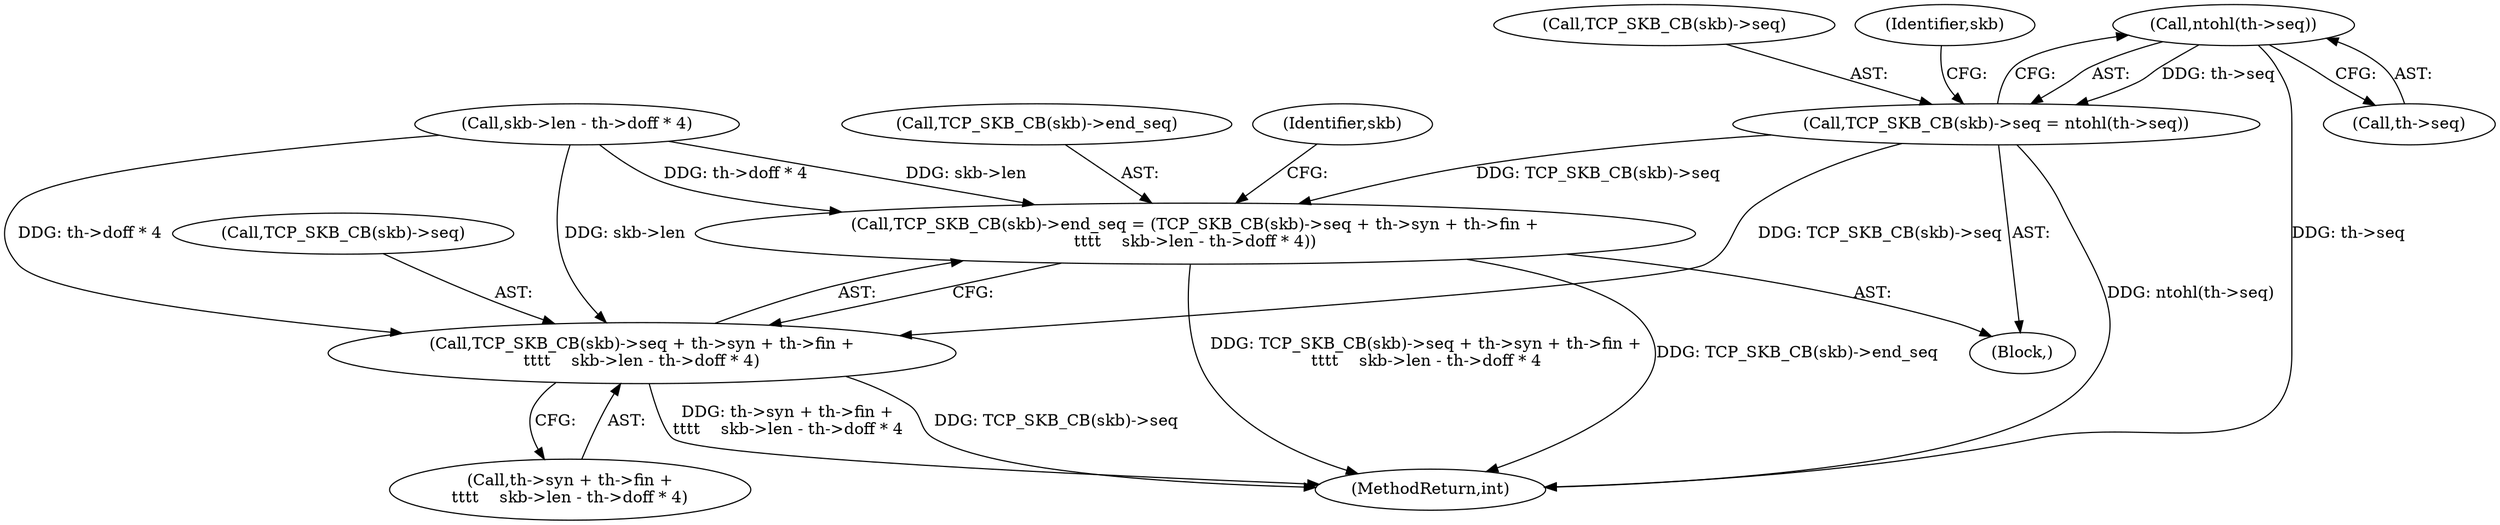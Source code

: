 digraph "0_linux_ac6e780070e30e4c35bd395acfe9191e6268bdd3@pointer" {
"1000201" [label="(Call,ntohl(th->seq))"];
"1000196" [label="(Call,TCP_SKB_CB(skb)->seq = ntohl(th->seq))"];
"1000205" [label="(Call,TCP_SKB_CB(skb)->end_seq = (TCP_SKB_CB(skb)->seq + th->syn + th->fin +\n\t\t\t\t    skb->len - th->doff * 4))"];
"1000210" [label="(Call,TCP_SKB_CB(skb)->seq + th->syn + th->fin +\n\t\t\t\t    skb->len - th->doff * 4)"];
"1000201" [label="(Call,ntohl(th->seq))"];
"1000215" [label="(Call,th->syn + th->fin +\n\t\t\t\t    skb->len - th->doff * 4)"];
"1000197" [label="(Call,TCP_SKB_CB(skb)->seq)"];
"1000211" [label="(Call,TCP_SKB_CB(skb)->seq)"];
"1000205" [label="(Call,TCP_SKB_CB(skb)->end_seq = (TCP_SKB_CB(skb)->seq + th->syn + th->fin +\n\t\t\t\t    skb->len - th->doff * 4))"];
"1000206" [label="(Call,TCP_SKB_CB(skb)->end_seq)"];
"1000598" [label="(MethodReturn,int)"];
"1000196" [label="(Call,TCP_SKB_CB(skb)->seq = ntohl(th->seq))"];
"1000210" [label="(Call,TCP_SKB_CB(skb)->seq + th->syn + th->fin +\n\t\t\t\t    skb->len - th->doff * 4)"];
"1000208" [label="(Identifier,skb)"];
"1000235" [label="(Identifier,skb)"];
"1000202" [label="(Call,th->seq)"];
"1000108" [label="(Block,)"];
"1000223" [label="(Call,skb->len - th->doff * 4)"];
"1000201" -> "1000196"  [label="AST: "];
"1000201" -> "1000202"  [label="CFG: "];
"1000202" -> "1000201"  [label="AST: "];
"1000196" -> "1000201"  [label="CFG: "];
"1000201" -> "1000598"  [label="DDG: th->seq"];
"1000201" -> "1000196"  [label="DDG: th->seq"];
"1000196" -> "1000108"  [label="AST: "];
"1000197" -> "1000196"  [label="AST: "];
"1000208" -> "1000196"  [label="CFG: "];
"1000196" -> "1000598"  [label="DDG: ntohl(th->seq)"];
"1000196" -> "1000205"  [label="DDG: TCP_SKB_CB(skb)->seq"];
"1000196" -> "1000210"  [label="DDG: TCP_SKB_CB(skb)->seq"];
"1000205" -> "1000108"  [label="AST: "];
"1000205" -> "1000210"  [label="CFG: "];
"1000206" -> "1000205"  [label="AST: "];
"1000210" -> "1000205"  [label="AST: "];
"1000235" -> "1000205"  [label="CFG: "];
"1000205" -> "1000598"  [label="DDG: TCP_SKB_CB(skb)->seq + th->syn + th->fin +\n\t\t\t\t    skb->len - th->doff * 4"];
"1000205" -> "1000598"  [label="DDG: TCP_SKB_CB(skb)->end_seq"];
"1000223" -> "1000205"  [label="DDG: skb->len"];
"1000223" -> "1000205"  [label="DDG: th->doff * 4"];
"1000210" -> "1000215"  [label="CFG: "];
"1000211" -> "1000210"  [label="AST: "];
"1000215" -> "1000210"  [label="AST: "];
"1000210" -> "1000598"  [label="DDG: TCP_SKB_CB(skb)->seq"];
"1000210" -> "1000598"  [label="DDG: th->syn + th->fin +\n\t\t\t\t    skb->len - th->doff * 4"];
"1000223" -> "1000210"  [label="DDG: skb->len"];
"1000223" -> "1000210"  [label="DDG: th->doff * 4"];
}
